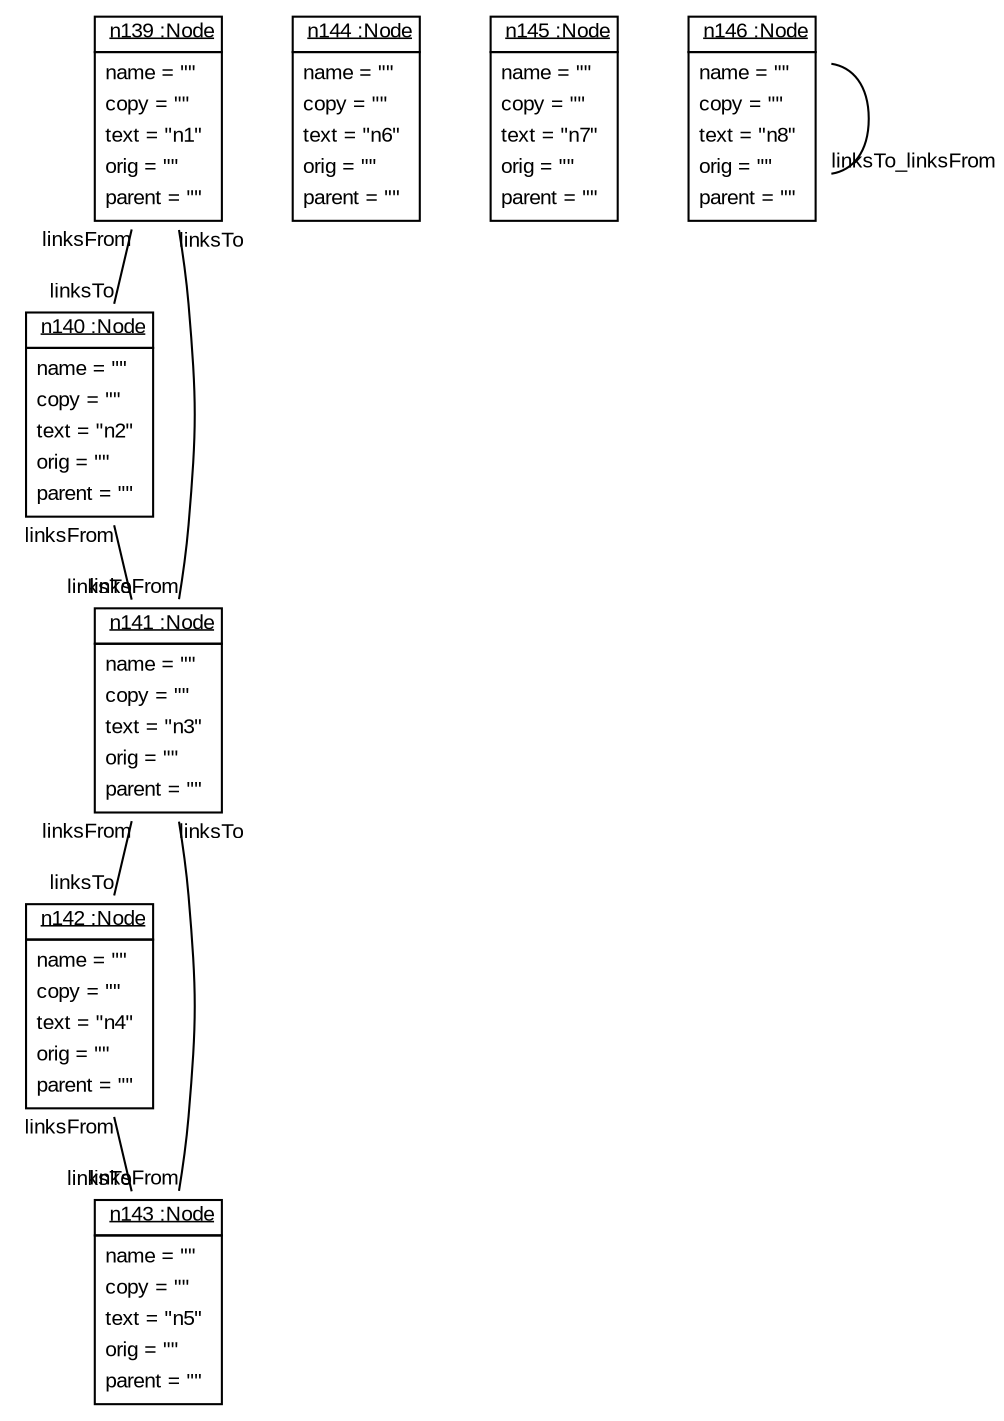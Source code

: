 graph ObjectDiagram {
   node [shape = none, fontsize = 10, fontname = "Arial"];
   edge [fontsize = 10, fontname = "Arial"];
   compound=true;

n139 [label=<<table border='0' cellborder='1' cellspacing='0'> <tr> <td href="../examples/org/sdmlib/examples/helloworld/Node.java"> <u>n139 :Node</u></td></tr><tr><td><table border='0' cellborder='0' cellspacing='0'><tr><td align='left'>name = ""</td></tr><tr><td align='left'>copy = ""</td></tr><tr><td align='left'>text = "n1"</td></tr><tr><td align='left'>orig = ""</td></tr><tr><td align='left'>parent = ""</td></tr></table></td></tr></table>>];
n140 [label=<<table border='0' cellborder='1' cellspacing='0'> <tr> <td href="../examples/org/sdmlib/examples/helloworld/Node.java"> <u>n140 :Node</u></td></tr><tr><td><table border='0' cellborder='0' cellspacing='0'><tr><td align='left'>name = ""</td></tr><tr><td align='left'>copy = ""</td></tr><tr><td align='left'>text = "n2"</td></tr><tr><td align='left'>orig = ""</td></tr><tr><td align='left'>parent = ""</td></tr></table></td></tr></table>>];
n141 [label=<<table border='0' cellborder='1' cellspacing='0'> <tr> <td href="../examples/org/sdmlib/examples/helloworld/Node.java"> <u>n141 :Node</u></td></tr><tr><td><table border='0' cellborder='0' cellspacing='0'><tr><td align='left'>name = ""</td></tr><tr><td align='left'>copy = ""</td></tr><tr><td align='left'>text = "n3"</td></tr><tr><td align='left'>orig = ""</td></tr><tr><td align='left'>parent = ""</td></tr></table></td></tr></table>>];
n142 [label=<<table border='0' cellborder='1' cellspacing='0'> <tr> <td href="../examples/org/sdmlib/examples/helloworld/Node.java"> <u>n142 :Node</u></td></tr><tr><td><table border='0' cellborder='0' cellspacing='0'><tr><td align='left'>name = ""</td></tr><tr><td align='left'>copy = ""</td></tr><tr><td align='left'>text = "n4"</td></tr><tr><td align='left'>orig = ""</td></tr><tr><td align='left'>parent = ""</td></tr></table></td></tr></table>>];
n143 [label=<<table border='0' cellborder='1' cellspacing='0'> <tr> <td href="../examples/org/sdmlib/examples/helloworld/Node.java"> <u>n143 :Node</u></td></tr><tr><td><table border='0' cellborder='0' cellspacing='0'><tr><td align='left'>name = ""</td></tr><tr><td align='left'>copy = ""</td></tr><tr><td align='left'>text = "n5"</td></tr><tr><td align='left'>orig = ""</td></tr><tr><td align='left'>parent = ""</td></tr></table></td></tr></table>>];
n144 [label=<<table border='0' cellborder='1' cellspacing='0'> <tr> <td href="../examples/org/sdmlib/examples/helloworld/Node.java"> <u>n144 :Node</u></td></tr><tr><td><table border='0' cellborder='0' cellspacing='0'><tr><td align='left'>name = ""</td></tr><tr><td align='left'>copy = ""</td></tr><tr><td align='left'>text = "n6"</td></tr><tr><td align='left'>orig = ""</td></tr><tr><td align='left'>parent = ""</td></tr></table></td></tr></table>>];
n145 [label=<<table border='0' cellborder='1' cellspacing='0'> <tr> <td href="../examples/org/sdmlib/examples/helloworld/Node.java"> <u>n145 :Node</u></td></tr><tr><td><table border='0' cellborder='0' cellspacing='0'><tr><td align='left'>name = ""</td></tr><tr><td align='left'>copy = ""</td></tr><tr><td align='left'>text = "n7"</td></tr><tr><td align='left'>orig = ""</td></tr><tr><td align='left'>parent = ""</td></tr></table></td></tr></table>>];
n146 [label=<<table border='0' cellborder='1' cellspacing='0'> <tr> <td href="../examples/org/sdmlib/examples/helloworld/Node.java"> <u>n146 :Node</u></td></tr><tr><td><table border='0' cellborder='0' cellspacing='0'><tr><td align='left'>name = ""</td></tr><tr><td align='left'>copy = ""</td></tr><tr><td align='left'>text = "n8"</td></tr><tr><td align='left'>orig = ""</td></tr><tr><td align='left'>parent = ""</td></tr></table></td></tr></table>>];

n139 -- n140 [headlabel = "linksTo" taillabel = "linksFrom"];
n139 -- n141 [headlabel = "linksFrom" taillabel = "linksTo"];
n140 -- n141 [headlabel = "linksTo" taillabel = "linksFrom"];
n141 -- n142 [headlabel = "linksTo" taillabel = "linksFrom"];
n141 -- n143 [headlabel = "linksFrom" taillabel = "linksTo"];
n142 -- n143 [headlabel = "linksTo" taillabel = "linksFrom"];
n146 -- n146 [headlabel = "linksTo_linksFrom" taillabel = ""];
}
